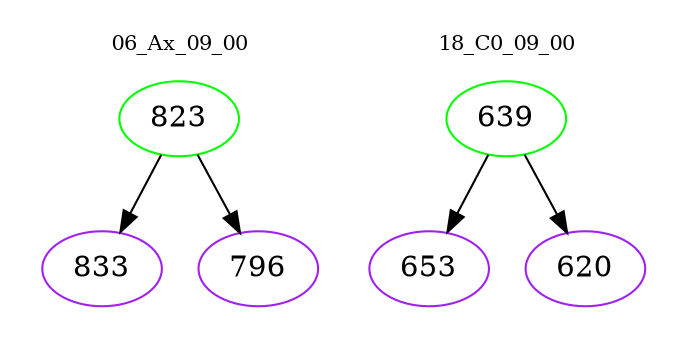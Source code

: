 digraph{
subgraph cluster_0 {
color = white
label = "06_Ax_09_00";
fontsize=10;
T0_823 [label="823", color="green"]
T0_823 -> T0_833 [color="black"]
T0_833 [label="833", color="purple"]
T0_823 -> T0_796 [color="black"]
T0_796 [label="796", color="purple"]
}
subgraph cluster_1 {
color = white
label = "18_C0_09_00";
fontsize=10;
T1_639 [label="639", color="green"]
T1_639 -> T1_653 [color="black"]
T1_653 [label="653", color="purple"]
T1_639 -> T1_620 [color="black"]
T1_620 [label="620", color="purple"]
}
}
